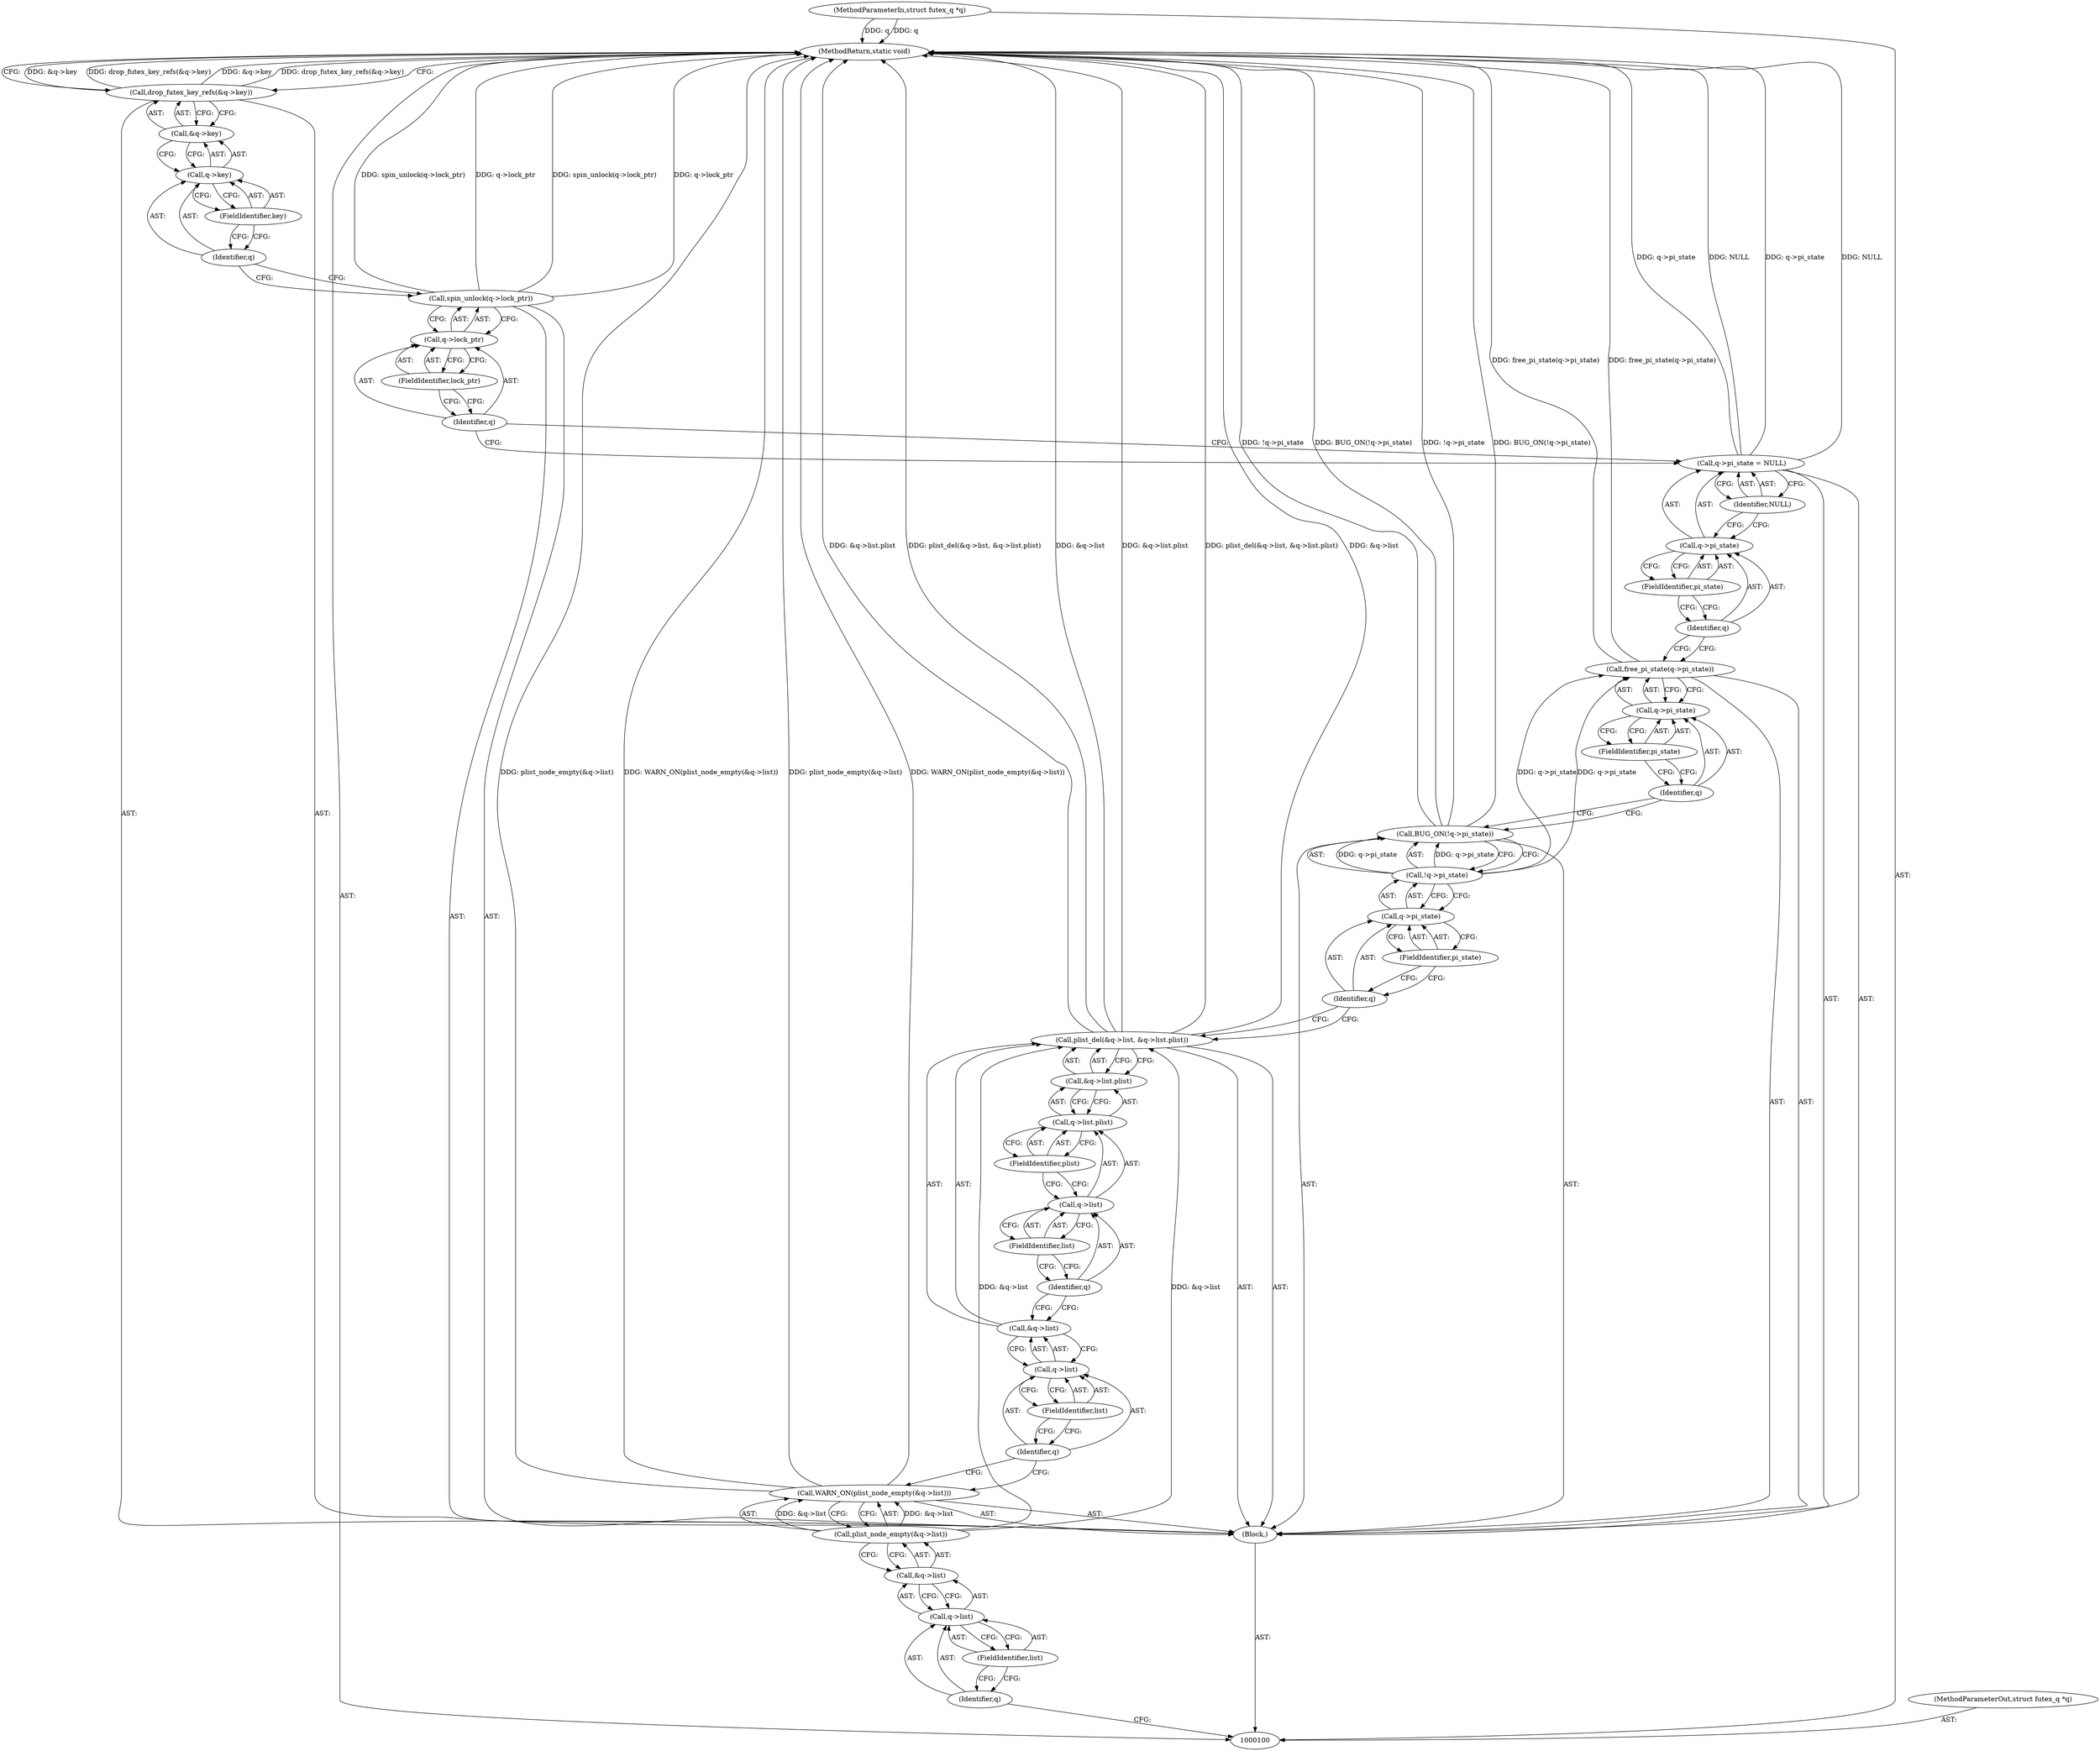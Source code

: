 digraph "1_linux_7ada876a8703f23befbb20a7465a702ee39b1704_3" {
"1000143" [label="(MethodReturn,static void)"];
"1000101" [label="(MethodParameterIn,struct futex_q *q)"];
"1000201" [label="(MethodParameterOut,struct futex_q *q)"];
"1000135" [label="(Call,q->lock_ptr)"];
"1000136" [label="(Identifier,q)"];
"1000137" [label="(FieldIdentifier,lock_ptr)"];
"1000134" [label="(Call,spin_unlock(q->lock_ptr))"];
"1000138" [label="(Call,drop_futex_key_refs(&q->key))"];
"1000139" [label="(Call,&q->key)"];
"1000140" [label="(Call,q->key)"];
"1000141" [label="(Identifier,q)"];
"1000142" [label="(FieldIdentifier,key)"];
"1000102" [label="(Block,)"];
"1000103" [label="(Call,WARN_ON(plist_node_empty(&q->list)))"];
"1000105" [label="(Call,&q->list)"];
"1000106" [label="(Call,q->list)"];
"1000107" [label="(Identifier,q)"];
"1000108" [label="(FieldIdentifier,list)"];
"1000104" [label="(Call,plist_node_empty(&q->list))"];
"1000109" [label="(Call,plist_del(&q->list, &q->list.plist))"];
"1000110" [label="(Call,&q->list)"];
"1000111" [label="(Call,q->list)"];
"1000112" [label="(Identifier,q)"];
"1000113" [label="(FieldIdentifier,list)"];
"1000114" [label="(Call,&q->list.plist)"];
"1000115" [label="(Call,q->list.plist)"];
"1000116" [label="(Call,q->list)"];
"1000117" [label="(Identifier,q)"];
"1000118" [label="(FieldIdentifier,list)"];
"1000119" [label="(FieldIdentifier,plist)"];
"1000120" [label="(Call,BUG_ON(!q->pi_state))"];
"1000124" [label="(FieldIdentifier,pi_state)"];
"1000121" [label="(Call,!q->pi_state)"];
"1000122" [label="(Call,q->pi_state)"];
"1000123" [label="(Identifier,q)"];
"1000125" [label="(Call,free_pi_state(q->pi_state))"];
"1000126" [label="(Call,q->pi_state)"];
"1000127" [label="(Identifier,q)"];
"1000128" [label="(FieldIdentifier,pi_state)"];
"1000133" [label="(Identifier,NULL)"];
"1000129" [label="(Call,q->pi_state = NULL)"];
"1000130" [label="(Call,q->pi_state)"];
"1000131" [label="(Identifier,q)"];
"1000132" [label="(FieldIdentifier,pi_state)"];
"1000143" -> "1000100"  [label="AST: "];
"1000143" -> "1000138"  [label="CFG: "];
"1000129" -> "1000143"  [label="DDG: q->pi_state"];
"1000129" -> "1000143"  [label="DDG: NULL"];
"1000125" -> "1000143"  [label="DDG: free_pi_state(q->pi_state)"];
"1000103" -> "1000143"  [label="DDG: plist_node_empty(&q->list)"];
"1000103" -> "1000143"  [label="DDG: WARN_ON(plist_node_empty(&q->list))"];
"1000109" -> "1000143"  [label="DDG: &q->list.plist"];
"1000109" -> "1000143"  [label="DDG: plist_del(&q->list, &q->list.plist)"];
"1000109" -> "1000143"  [label="DDG: &q->list"];
"1000138" -> "1000143"  [label="DDG: &q->key"];
"1000138" -> "1000143"  [label="DDG: drop_futex_key_refs(&q->key)"];
"1000120" -> "1000143"  [label="DDG: !q->pi_state"];
"1000120" -> "1000143"  [label="DDG: BUG_ON(!q->pi_state)"];
"1000134" -> "1000143"  [label="DDG: spin_unlock(q->lock_ptr)"];
"1000134" -> "1000143"  [label="DDG: q->lock_ptr"];
"1000101" -> "1000143"  [label="DDG: q"];
"1000101" -> "1000100"  [label="AST: "];
"1000101" -> "1000143"  [label="DDG: q"];
"1000201" -> "1000100"  [label="AST: "];
"1000135" -> "1000134"  [label="AST: "];
"1000135" -> "1000137"  [label="CFG: "];
"1000136" -> "1000135"  [label="AST: "];
"1000137" -> "1000135"  [label="AST: "];
"1000134" -> "1000135"  [label="CFG: "];
"1000136" -> "1000135"  [label="AST: "];
"1000136" -> "1000129"  [label="CFG: "];
"1000137" -> "1000136"  [label="CFG: "];
"1000137" -> "1000135"  [label="AST: "];
"1000137" -> "1000136"  [label="CFG: "];
"1000135" -> "1000137"  [label="CFG: "];
"1000134" -> "1000102"  [label="AST: "];
"1000134" -> "1000135"  [label="CFG: "];
"1000135" -> "1000134"  [label="AST: "];
"1000141" -> "1000134"  [label="CFG: "];
"1000134" -> "1000143"  [label="DDG: spin_unlock(q->lock_ptr)"];
"1000134" -> "1000143"  [label="DDG: q->lock_ptr"];
"1000138" -> "1000102"  [label="AST: "];
"1000138" -> "1000139"  [label="CFG: "];
"1000139" -> "1000138"  [label="AST: "];
"1000143" -> "1000138"  [label="CFG: "];
"1000138" -> "1000143"  [label="DDG: &q->key"];
"1000138" -> "1000143"  [label="DDG: drop_futex_key_refs(&q->key)"];
"1000139" -> "1000138"  [label="AST: "];
"1000139" -> "1000140"  [label="CFG: "];
"1000140" -> "1000139"  [label="AST: "];
"1000138" -> "1000139"  [label="CFG: "];
"1000140" -> "1000139"  [label="AST: "];
"1000140" -> "1000142"  [label="CFG: "];
"1000141" -> "1000140"  [label="AST: "];
"1000142" -> "1000140"  [label="AST: "];
"1000139" -> "1000140"  [label="CFG: "];
"1000141" -> "1000140"  [label="AST: "];
"1000141" -> "1000134"  [label="CFG: "];
"1000142" -> "1000141"  [label="CFG: "];
"1000142" -> "1000140"  [label="AST: "];
"1000142" -> "1000141"  [label="CFG: "];
"1000140" -> "1000142"  [label="CFG: "];
"1000102" -> "1000100"  [label="AST: "];
"1000103" -> "1000102"  [label="AST: "];
"1000109" -> "1000102"  [label="AST: "];
"1000120" -> "1000102"  [label="AST: "];
"1000125" -> "1000102"  [label="AST: "];
"1000129" -> "1000102"  [label="AST: "];
"1000134" -> "1000102"  [label="AST: "];
"1000138" -> "1000102"  [label="AST: "];
"1000103" -> "1000102"  [label="AST: "];
"1000103" -> "1000104"  [label="CFG: "];
"1000104" -> "1000103"  [label="AST: "];
"1000112" -> "1000103"  [label="CFG: "];
"1000103" -> "1000143"  [label="DDG: plist_node_empty(&q->list)"];
"1000103" -> "1000143"  [label="DDG: WARN_ON(plist_node_empty(&q->list))"];
"1000104" -> "1000103"  [label="DDG: &q->list"];
"1000105" -> "1000104"  [label="AST: "];
"1000105" -> "1000106"  [label="CFG: "];
"1000106" -> "1000105"  [label="AST: "];
"1000104" -> "1000105"  [label="CFG: "];
"1000106" -> "1000105"  [label="AST: "];
"1000106" -> "1000108"  [label="CFG: "];
"1000107" -> "1000106"  [label="AST: "];
"1000108" -> "1000106"  [label="AST: "];
"1000105" -> "1000106"  [label="CFG: "];
"1000107" -> "1000106"  [label="AST: "];
"1000107" -> "1000100"  [label="CFG: "];
"1000108" -> "1000107"  [label="CFG: "];
"1000108" -> "1000106"  [label="AST: "];
"1000108" -> "1000107"  [label="CFG: "];
"1000106" -> "1000108"  [label="CFG: "];
"1000104" -> "1000103"  [label="AST: "];
"1000104" -> "1000105"  [label="CFG: "];
"1000105" -> "1000104"  [label="AST: "];
"1000103" -> "1000104"  [label="CFG: "];
"1000104" -> "1000103"  [label="DDG: &q->list"];
"1000104" -> "1000109"  [label="DDG: &q->list"];
"1000109" -> "1000102"  [label="AST: "];
"1000109" -> "1000114"  [label="CFG: "];
"1000110" -> "1000109"  [label="AST: "];
"1000114" -> "1000109"  [label="AST: "];
"1000123" -> "1000109"  [label="CFG: "];
"1000109" -> "1000143"  [label="DDG: &q->list.plist"];
"1000109" -> "1000143"  [label="DDG: plist_del(&q->list, &q->list.plist)"];
"1000109" -> "1000143"  [label="DDG: &q->list"];
"1000104" -> "1000109"  [label="DDG: &q->list"];
"1000110" -> "1000109"  [label="AST: "];
"1000110" -> "1000111"  [label="CFG: "];
"1000111" -> "1000110"  [label="AST: "];
"1000117" -> "1000110"  [label="CFG: "];
"1000111" -> "1000110"  [label="AST: "];
"1000111" -> "1000113"  [label="CFG: "];
"1000112" -> "1000111"  [label="AST: "];
"1000113" -> "1000111"  [label="AST: "];
"1000110" -> "1000111"  [label="CFG: "];
"1000112" -> "1000111"  [label="AST: "];
"1000112" -> "1000103"  [label="CFG: "];
"1000113" -> "1000112"  [label="CFG: "];
"1000113" -> "1000111"  [label="AST: "];
"1000113" -> "1000112"  [label="CFG: "];
"1000111" -> "1000113"  [label="CFG: "];
"1000114" -> "1000109"  [label="AST: "];
"1000114" -> "1000115"  [label="CFG: "];
"1000115" -> "1000114"  [label="AST: "];
"1000109" -> "1000114"  [label="CFG: "];
"1000115" -> "1000114"  [label="AST: "];
"1000115" -> "1000119"  [label="CFG: "];
"1000116" -> "1000115"  [label="AST: "];
"1000119" -> "1000115"  [label="AST: "];
"1000114" -> "1000115"  [label="CFG: "];
"1000116" -> "1000115"  [label="AST: "];
"1000116" -> "1000118"  [label="CFG: "];
"1000117" -> "1000116"  [label="AST: "];
"1000118" -> "1000116"  [label="AST: "];
"1000119" -> "1000116"  [label="CFG: "];
"1000117" -> "1000116"  [label="AST: "];
"1000117" -> "1000110"  [label="CFG: "];
"1000118" -> "1000117"  [label="CFG: "];
"1000118" -> "1000116"  [label="AST: "];
"1000118" -> "1000117"  [label="CFG: "];
"1000116" -> "1000118"  [label="CFG: "];
"1000119" -> "1000115"  [label="AST: "];
"1000119" -> "1000116"  [label="CFG: "];
"1000115" -> "1000119"  [label="CFG: "];
"1000120" -> "1000102"  [label="AST: "];
"1000120" -> "1000121"  [label="CFG: "];
"1000121" -> "1000120"  [label="AST: "];
"1000127" -> "1000120"  [label="CFG: "];
"1000120" -> "1000143"  [label="DDG: !q->pi_state"];
"1000120" -> "1000143"  [label="DDG: BUG_ON(!q->pi_state)"];
"1000121" -> "1000120"  [label="DDG: q->pi_state"];
"1000124" -> "1000122"  [label="AST: "];
"1000124" -> "1000123"  [label="CFG: "];
"1000122" -> "1000124"  [label="CFG: "];
"1000121" -> "1000120"  [label="AST: "];
"1000121" -> "1000122"  [label="CFG: "];
"1000122" -> "1000121"  [label="AST: "];
"1000120" -> "1000121"  [label="CFG: "];
"1000121" -> "1000120"  [label="DDG: q->pi_state"];
"1000121" -> "1000125"  [label="DDG: q->pi_state"];
"1000122" -> "1000121"  [label="AST: "];
"1000122" -> "1000124"  [label="CFG: "];
"1000123" -> "1000122"  [label="AST: "];
"1000124" -> "1000122"  [label="AST: "];
"1000121" -> "1000122"  [label="CFG: "];
"1000123" -> "1000122"  [label="AST: "];
"1000123" -> "1000109"  [label="CFG: "];
"1000124" -> "1000123"  [label="CFG: "];
"1000125" -> "1000102"  [label="AST: "];
"1000125" -> "1000126"  [label="CFG: "];
"1000126" -> "1000125"  [label="AST: "];
"1000131" -> "1000125"  [label="CFG: "];
"1000125" -> "1000143"  [label="DDG: free_pi_state(q->pi_state)"];
"1000121" -> "1000125"  [label="DDG: q->pi_state"];
"1000126" -> "1000125"  [label="AST: "];
"1000126" -> "1000128"  [label="CFG: "];
"1000127" -> "1000126"  [label="AST: "];
"1000128" -> "1000126"  [label="AST: "];
"1000125" -> "1000126"  [label="CFG: "];
"1000127" -> "1000126"  [label="AST: "];
"1000127" -> "1000120"  [label="CFG: "];
"1000128" -> "1000127"  [label="CFG: "];
"1000128" -> "1000126"  [label="AST: "];
"1000128" -> "1000127"  [label="CFG: "];
"1000126" -> "1000128"  [label="CFG: "];
"1000133" -> "1000129"  [label="AST: "];
"1000133" -> "1000130"  [label="CFG: "];
"1000129" -> "1000133"  [label="CFG: "];
"1000129" -> "1000102"  [label="AST: "];
"1000129" -> "1000133"  [label="CFG: "];
"1000130" -> "1000129"  [label="AST: "];
"1000133" -> "1000129"  [label="AST: "];
"1000136" -> "1000129"  [label="CFG: "];
"1000129" -> "1000143"  [label="DDG: q->pi_state"];
"1000129" -> "1000143"  [label="DDG: NULL"];
"1000130" -> "1000129"  [label="AST: "];
"1000130" -> "1000132"  [label="CFG: "];
"1000131" -> "1000130"  [label="AST: "];
"1000132" -> "1000130"  [label="AST: "];
"1000133" -> "1000130"  [label="CFG: "];
"1000131" -> "1000130"  [label="AST: "];
"1000131" -> "1000125"  [label="CFG: "];
"1000132" -> "1000131"  [label="CFG: "];
"1000132" -> "1000130"  [label="AST: "];
"1000132" -> "1000131"  [label="CFG: "];
"1000130" -> "1000132"  [label="CFG: "];
}
